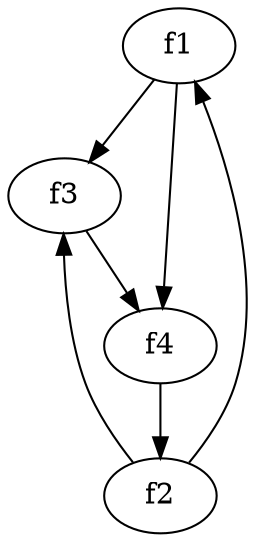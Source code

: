 strict digraph  {
f1;
f2;
f3;
f4;
f1 -> f4  [weight=2];
f1 -> f3  [weight=2];
f2 -> f1  [weight=2];
f2 -> f3  [weight=2];
f3 -> f4  [weight=2];
f4 -> f2  [weight=2];
}
